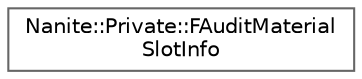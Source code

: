 digraph "Graphical Class Hierarchy"
{
 // INTERACTIVE_SVG=YES
 // LATEX_PDF_SIZE
  bgcolor="transparent";
  edge [fontname=Helvetica,fontsize=10,labelfontname=Helvetica,labelfontsize=10];
  node [fontname=Helvetica,fontsize=10,shape=box,height=0.2,width=0.4];
  rankdir="LR";
  Node0 [id="Node000000",label="Nanite::Private::FAuditMaterial\lSlotInfo",height=0.2,width=0.4,color="grey40", fillcolor="white", style="filled",URL="$db/db3/structNanite_1_1Private_1_1FAuditMaterialSlotInfo.html",tooltip=" "];
}
